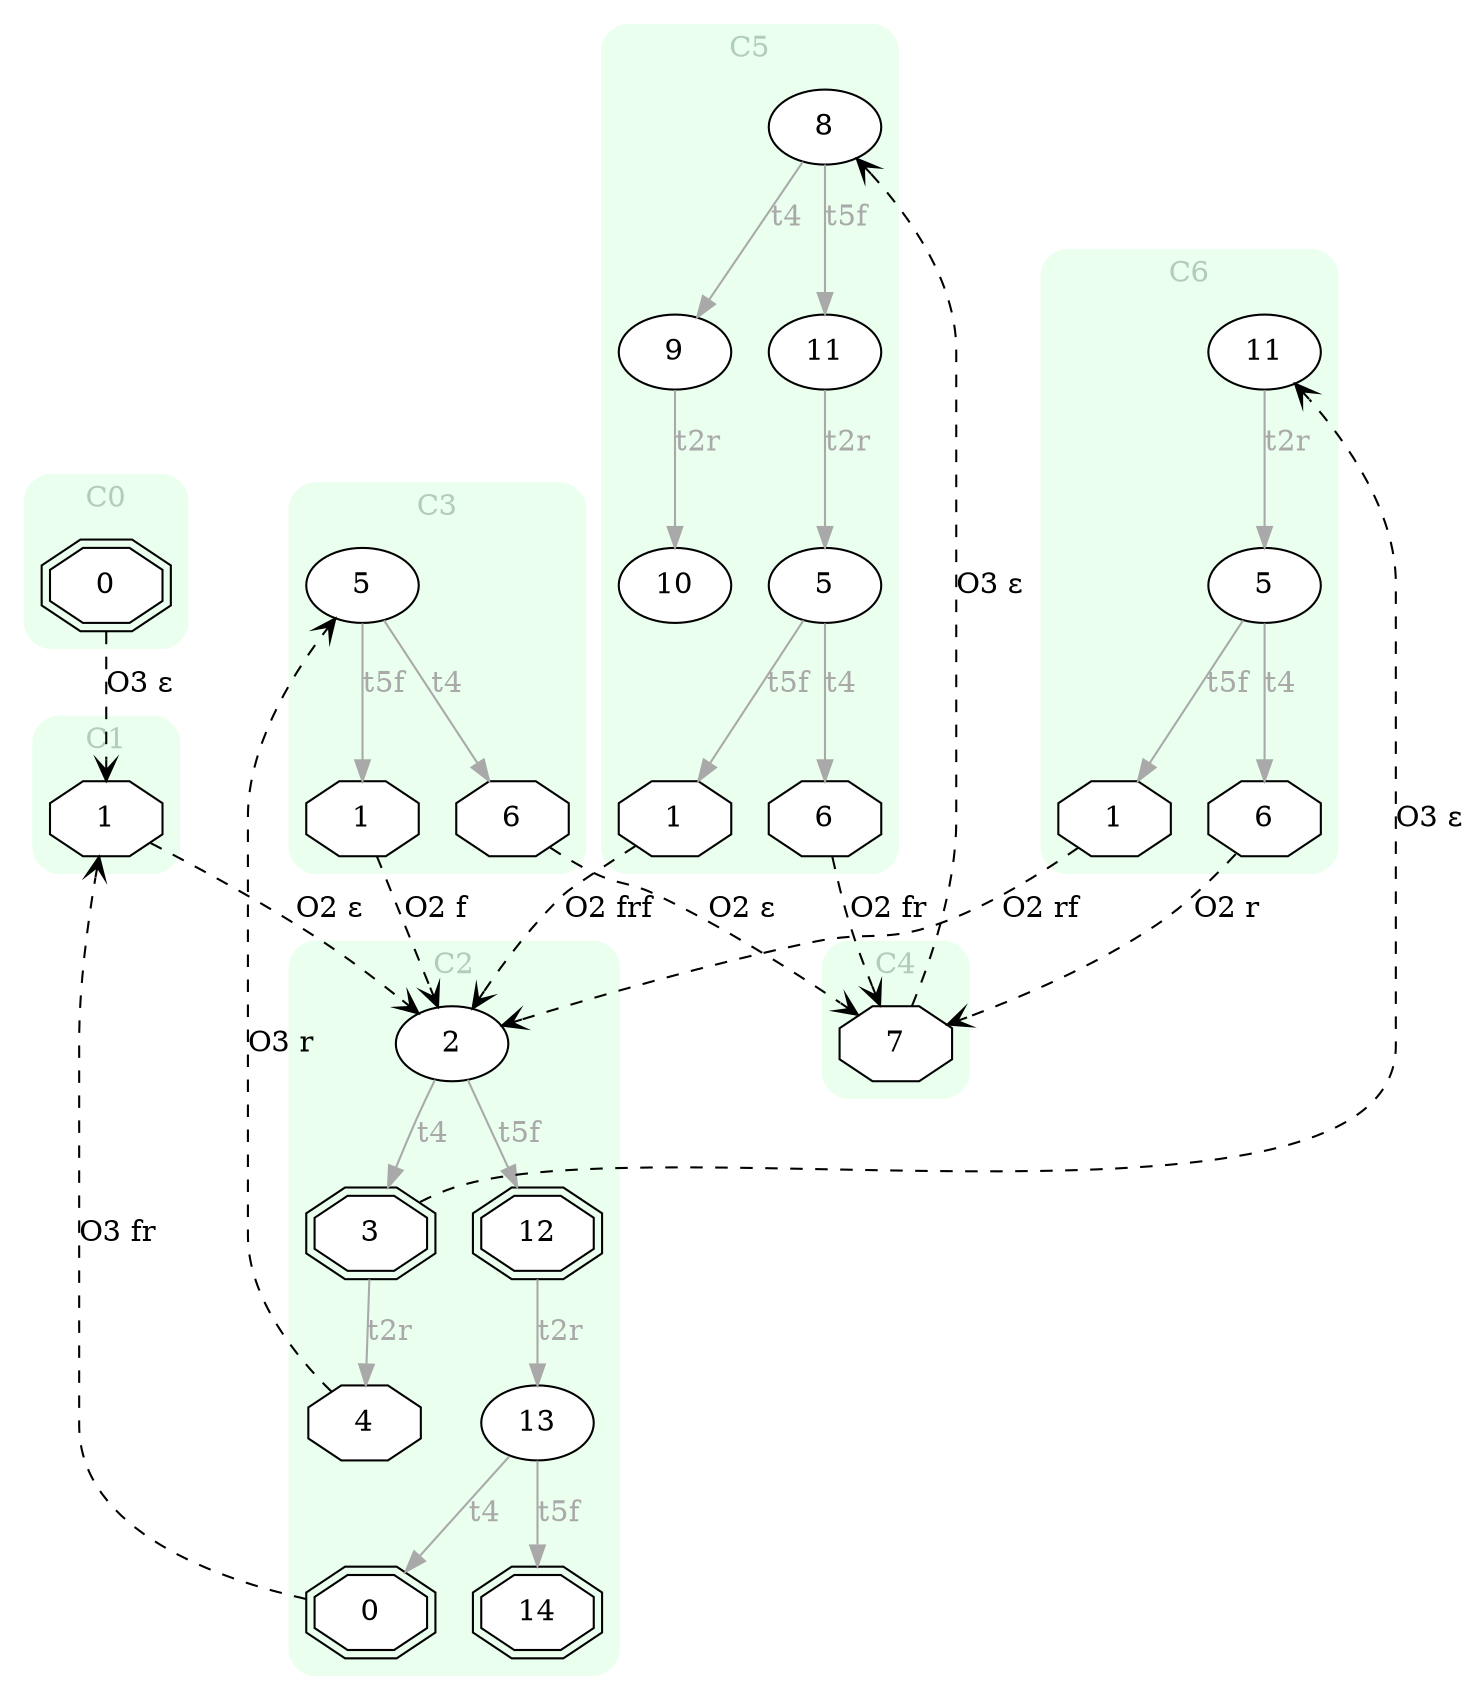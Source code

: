 digraph "EXPinput/e" {
node [style=filled fillcolor=white]
subgraph cluster0 {
style="rounded,filled" label="C0" fontcolor="#B2CCBB" color="#EAFFEE"
edge[color=darkgray fontcolor=darkgray]
node [shape=doubleoctagon]; C0S0 [label=0];
}
subgraph cluster1 {
style="rounded,filled" label="C1" fontcolor="#B2CCBB" color="#EAFFEE"
edge[color=darkgray fontcolor=darkgray]
node [shape=octagon]; C1S1 [label=1];
}
subgraph cluster2 {
style="rounded,filled" label="C2" fontcolor="#B2CCBB" color="#EAFFEE"
edge[color=darkgray fontcolor=darkgray]
node [shape=oval]; C2S2 [label=2];
node [shape=doubleoctagon]; C2S0 [label=0];
node [shape=doubleoctagon]; C2S3 [label=3];
node [shape=octagon]; C2S4 [label=4];
node [shape=doubleoctagon]; C2S12 [label=12];
node [shape=oval]; C2S13 [label=13];
node [shape=doubleoctagon]; C2S14 [label=14];
C2S2 -> C2S3 [label=t4]
C2S2 -> C2S12 [label=t5f]
C2S3 -> C2S4 [label=t2r]
C2S12 -> C2S13 [label=t2r]
C2S13 -> C2S0 [label=t4]
C2S13 -> C2S14 [label=t5f]
}
subgraph cluster3 {
style="rounded,filled" label="C3" fontcolor="#B2CCBB" color="#EAFFEE"
edge[color=darkgray fontcolor=darkgray]
node [shape=oval]; C3S5 [label=5];
node [shape=octagon]; C3S1 [label=1];
node [shape=octagon]; C3S6 [label=6];
C3S5 -> C3S6 [label=t4]
C3S5 -> C3S1 [label=t5f]
}
subgraph cluster4 {
style="rounded,filled" label="C4" fontcolor="#B2CCBB" color="#EAFFEE"
edge[color=darkgray fontcolor=darkgray]
node [shape=octagon]; C4S7 [label=7];
}
subgraph cluster5 {
style="rounded,filled" label="C5" fontcolor="#B2CCBB" color="#EAFFEE"
edge[color=darkgray fontcolor=darkgray]
node [shape=oval]; C5S8 [label=8];
node [shape=oval]; C5S5 [label=5];
node [shape=octagon]; C5S6 [label=6];
node [shape=octagon]; C5S1 [label=1];
node [shape=oval]; C5S9 [label=9];
node [shape=oval]; C5S10 [label=10];
node [shape=oval]; C5S11 [label=11];
C5S8 -> C5S9 [label=t4]
C5S8 -> C5S11 [label=t5f]
C5S5 -> C5S6 [label=t4]
C5S5 -> C5S1 [label=t5f]
C5S9 -> C5S10 [label=t2r]
C5S11 -> C5S5 [label=t2r]
}
subgraph cluster6 {
style="rounded,filled" label="C6" fontcolor="#B2CCBB" color="#EAFFEE"
edge[color=darkgray fontcolor=darkgray]
node [shape=oval]; C6S11 [label=11];
node [shape=oval]; C6S5 [label=5];
node [shape=octagon]; C6S6 [label=6];
node [shape=octagon]; C6S1 [label=1];
C6S11 -> C6S5 [label=t2r]
C6S5 -> C6S6 [label=t4]
C6S5 -> C6S1 [label=t5f]
}
C0S0 -> C1S1 [style=dashed arrowhead=vee label="O3 ε"]
C1S1 -> C2S2 [style=dashed arrowhead=vee label="O2 ε"]
C2S0 -> C1S1 [style=dashed arrowhead=vee label="O3 fr"]
C2S3 -> C6S11 [style=dashed arrowhead=vee label="O3 ε"]
C2S4 -> C3S5 [style=dashed arrowhead=vee label="O3 r"]
C3S1 -> C2S2 [style=dashed arrowhead=vee label="O2 f"]
C3S6 -> C4S7 [style=dashed arrowhead=vee label="O2 ε"]
C4S7 -> C5S8 [style=dashed arrowhead=vee label="O3 ε"]
C5S1 -> C2S2 [style=dashed arrowhead=vee label="O2 frf"]
C5S6 -> C4S7 [style=dashed arrowhead=vee label="O2 fr"]
C6S1 -> C2S2 [style=dashed arrowhead=vee label="O2 rf"]
C6S6 -> C4S7 [style=dashed arrowhead=vee label="O2 r"]
}
